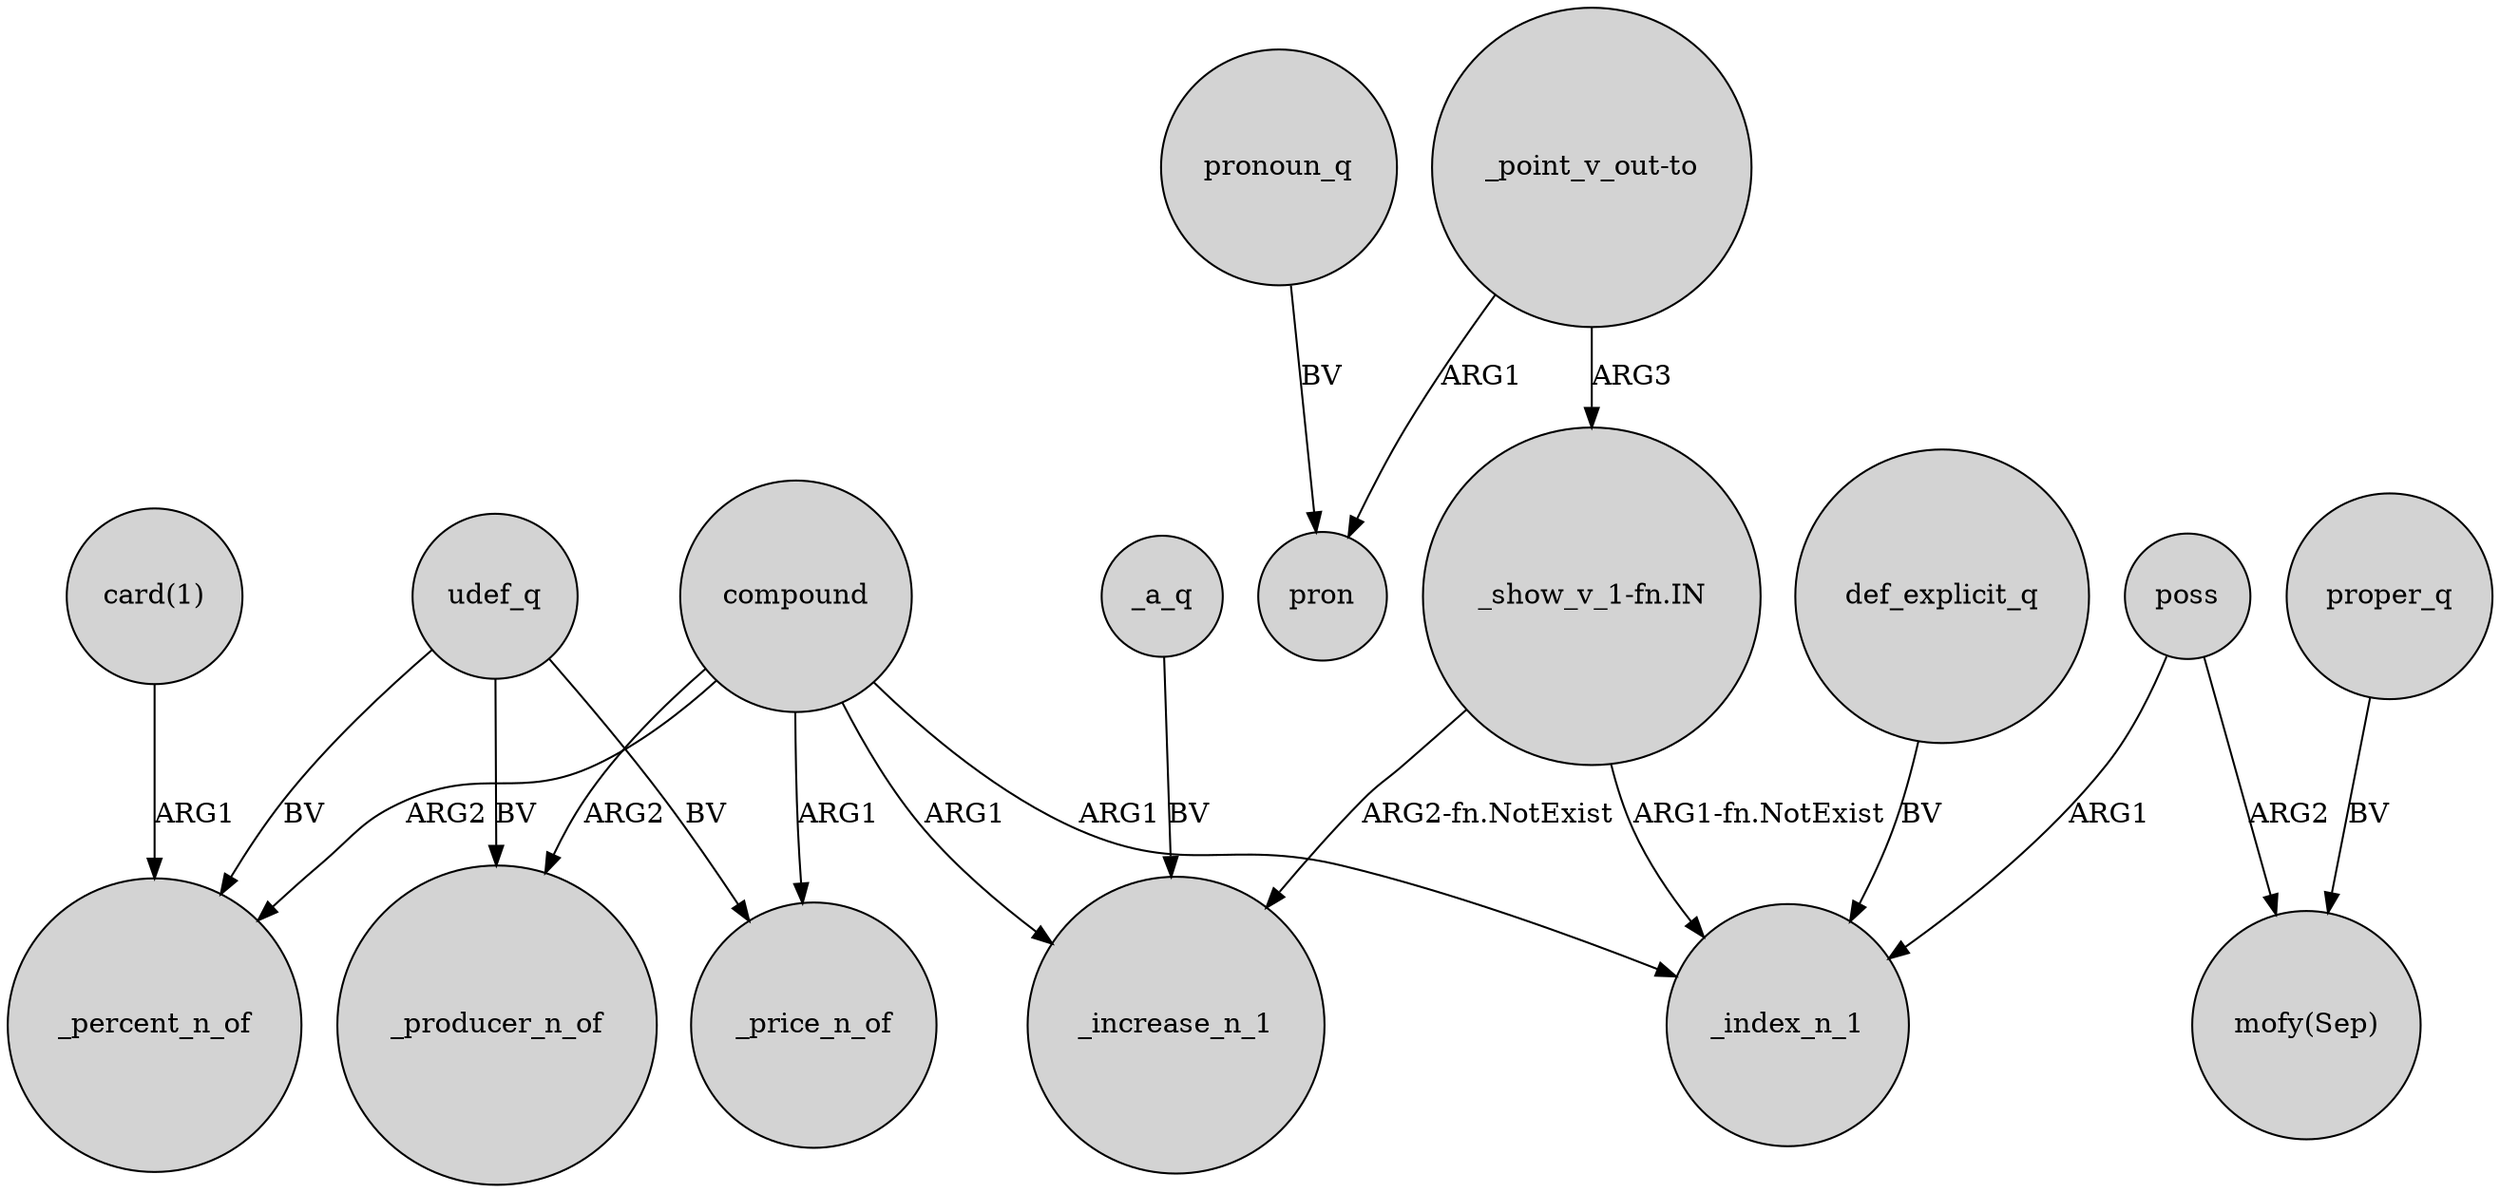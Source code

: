 digraph {
	node [shape=circle style=filled]
	"card(1)" -> _percent_n_of [label=ARG1]
	"_show_v_1-fn.IN" -> _increase_n_1 [label="ARG2-fn.NotExist"]
	_a_q -> _increase_n_1 [label=BV]
	udef_q -> _price_n_of [label=BV]
	"_show_v_1-fn.IN" -> _index_n_1 [label="ARG1-fn.NotExist"]
	def_explicit_q -> _index_n_1 [label=BV]
	proper_q -> "mofy(Sep)" [label=BV]
	compound -> _percent_n_of [label=ARG2]
	pronoun_q -> pron [label=BV]
	poss -> "mofy(Sep)" [label=ARG2]
	compound -> _producer_n_of [label=ARG2]
	"_point_v_out-to" -> "_show_v_1-fn.IN" [label=ARG3]
	compound -> _increase_n_1 [label=ARG1]
	udef_q -> _percent_n_of [label=BV]
	compound -> _price_n_of [label=ARG1]
	"_point_v_out-to" -> pron [label=ARG1]
	udef_q -> _producer_n_of [label=BV]
	compound -> _index_n_1 [label=ARG1]
	poss -> _index_n_1 [label=ARG1]
}
